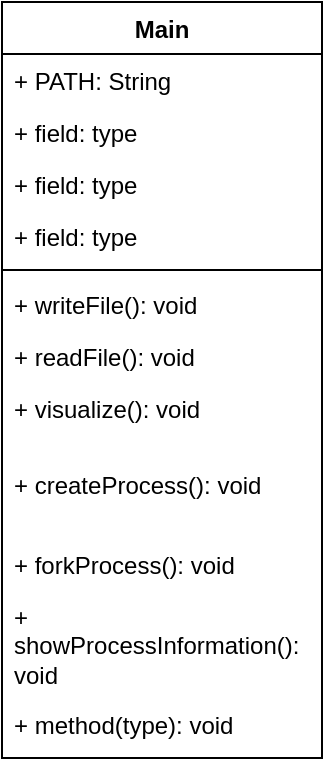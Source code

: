 <mxfile version="21.2.3" type="github">
  <diagram id="C5RBs43oDa-KdzZeNtuy" name="Page-1">
    <mxGraphModel dx="1102" dy="562" grid="1" gridSize="10" guides="1" tooltips="1" connect="1" arrows="1" fold="1" page="1" pageScale="1" pageWidth="827" pageHeight="1169" math="0" shadow="0">
      <root>
        <mxCell id="WIyWlLk6GJQsqaUBKTNV-0" />
        <mxCell id="WIyWlLk6GJQsqaUBKTNV-1" parent="WIyWlLk6GJQsqaUBKTNV-0" />
        <mxCell id="Bl0V2xslQQ-_Nun8s0RV-0" value="Main" style="swimlane;fontStyle=1;align=center;verticalAlign=top;childLayout=stackLayout;horizontal=1;startSize=26;horizontalStack=0;resizeParent=1;resizeParentMax=0;resizeLast=0;collapsible=1;marginBottom=0;whiteSpace=wrap;html=1;" parent="WIyWlLk6GJQsqaUBKTNV-1" vertex="1">
          <mxGeometry x="334" y="40" width="160" height="378" as="geometry" />
        </mxCell>
        <mxCell id="Bl0V2xslQQ-_Nun8s0RV-11" value="+ PATH: String" style="text;strokeColor=none;fillColor=none;align=left;verticalAlign=top;spacingLeft=4;spacingRight=4;overflow=hidden;rotatable=0;points=[[0,0.5],[1,0.5]];portConstraint=eastwest;whiteSpace=wrap;html=1;" parent="Bl0V2xslQQ-_Nun8s0RV-0" vertex="1">
          <mxGeometry y="26" width="160" height="26" as="geometry" />
        </mxCell>
        <mxCell id="Bl0V2xslQQ-_Nun8s0RV-13" value="+ field: type" style="text;strokeColor=none;fillColor=none;align=left;verticalAlign=top;spacingLeft=4;spacingRight=4;overflow=hidden;rotatable=0;points=[[0,0.5],[1,0.5]];portConstraint=eastwest;whiteSpace=wrap;html=1;" parent="Bl0V2xslQQ-_Nun8s0RV-0" vertex="1">
          <mxGeometry y="52" width="160" height="26" as="geometry" />
        </mxCell>
        <mxCell id="Bl0V2xslQQ-_Nun8s0RV-12" value="+ field: type" style="text;strokeColor=none;fillColor=none;align=left;verticalAlign=top;spacingLeft=4;spacingRight=4;overflow=hidden;rotatable=0;points=[[0,0.5],[1,0.5]];portConstraint=eastwest;whiteSpace=wrap;html=1;" parent="Bl0V2xslQQ-_Nun8s0RV-0" vertex="1">
          <mxGeometry y="78" width="160" height="26" as="geometry" />
        </mxCell>
        <mxCell id="Bl0V2xslQQ-_Nun8s0RV-1" value="+ field: type" style="text;strokeColor=none;fillColor=none;align=left;verticalAlign=top;spacingLeft=4;spacingRight=4;overflow=hidden;rotatable=0;points=[[0,0.5],[1,0.5]];portConstraint=eastwest;whiteSpace=wrap;html=1;" parent="Bl0V2xslQQ-_Nun8s0RV-0" vertex="1">
          <mxGeometry y="104" width="160" height="26" as="geometry" />
        </mxCell>
        <mxCell id="Bl0V2xslQQ-_Nun8s0RV-2" value="" style="line;strokeWidth=1;fillColor=none;align=left;verticalAlign=middle;spacingTop=-1;spacingLeft=3;spacingRight=3;rotatable=0;labelPosition=right;points=[];portConstraint=eastwest;strokeColor=inherit;" parent="Bl0V2xslQQ-_Nun8s0RV-0" vertex="1">
          <mxGeometry y="130" width="160" height="8" as="geometry" />
        </mxCell>
        <mxCell id="Bl0V2xslQQ-_Nun8s0RV-3" value="+ writeFile(): void" style="text;strokeColor=none;fillColor=none;align=left;verticalAlign=top;spacingLeft=4;spacingRight=4;overflow=hidden;rotatable=0;points=[[0,0.5],[1,0.5]];portConstraint=eastwest;whiteSpace=wrap;html=1;" parent="Bl0V2xslQQ-_Nun8s0RV-0" vertex="1">
          <mxGeometry y="138" width="160" height="26" as="geometry" />
        </mxCell>
        <mxCell id="Bl0V2xslQQ-_Nun8s0RV-4" value="+ readFile(): void" style="text;strokeColor=none;fillColor=none;align=left;verticalAlign=top;spacingLeft=4;spacingRight=4;overflow=hidden;rotatable=0;points=[[0,0.5],[1,0.5]];portConstraint=eastwest;whiteSpace=wrap;html=1;" parent="Bl0V2xslQQ-_Nun8s0RV-0" vertex="1">
          <mxGeometry y="164" width="160" height="26" as="geometry" />
        </mxCell>
        <mxCell id="Bl0V2xslQQ-_Nun8s0RV-5" value="+ visualize(): void" style="text;strokeColor=none;fillColor=none;align=left;verticalAlign=top;spacingLeft=4;spacingRight=4;overflow=hidden;rotatable=0;points=[[0,0.5],[1,0.5]];portConstraint=eastwest;whiteSpace=wrap;html=1;" parent="Bl0V2xslQQ-_Nun8s0RV-0" vertex="1">
          <mxGeometry y="190" width="160" height="38" as="geometry" />
        </mxCell>
        <mxCell id="Bl0V2xslQQ-_Nun8s0RV-6" value="+ createProcess(): void" style="text;strokeColor=none;fillColor=none;align=left;verticalAlign=top;spacingLeft=4;spacingRight=4;overflow=hidden;rotatable=0;points=[[0,0.5],[1,0.5]];portConstraint=eastwest;whiteSpace=wrap;html=1;" parent="Bl0V2xslQQ-_Nun8s0RV-0" vertex="1">
          <mxGeometry y="228" width="160" height="40" as="geometry" />
        </mxCell>
        <mxCell id="Bl0V2xslQQ-_Nun8s0RV-7" value="+ forkProcess(): void" style="text;strokeColor=none;fillColor=none;align=left;verticalAlign=top;spacingLeft=4;spacingRight=4;overflow=hidden;rotatable=0;points=[[0,0.5],[1,0.5]];portConstraint=eastwest;whiteSpace=wrap;html=1;" parent="Bl0V2xslQQ-_Nun8s0RV-0" vertex="1">
          <mxGeometry y="268" width="160" height="26" as="geometry" />
        </mxCell>
        <mxCell id="Bl0V2xslQQ-_Nun8s0RV-8" value="+ showProcessInformation(): void" style="text;strokeColor=none;fillColor=none;align=left;verticalAlign=top;spacingLeft=4;spacingRight=4;overflow=hidden;rotatable=0;points=[[0,0.5],[1,0.5]];portConstraint=eastwest;whiteSpace=wrap;html=1;" parent="Bl0V2xslQQ-_Nun8s0RV-0" vertex="1">
          <mxGeometry y="294" width="160" height="54" as="geometry" />
        </mxCell>
        <mxCell id="Bl0V2xslQQ-_Nun8s0RV-10" value="+ method(type): void" style="text;strokeColor=none;fillColor=none;align=left;verticalAlign=top;spacingLeft=4;spacingRight=4;overflow=hidden;rotatable=0;points=[[0,0.5],[1,0.5]];portConstraint=eastwest;whiteSpace=wrap;html=1;" parent="Bl0V2xslQQ-_Nun8s0RV-0" vertex="1">
          <mxGeometry y="348" width="160" height="30" as="geometry" />
        </mxCell>
      </root>
    </mxGraphModel>
  </diagram>
</mxfile>
